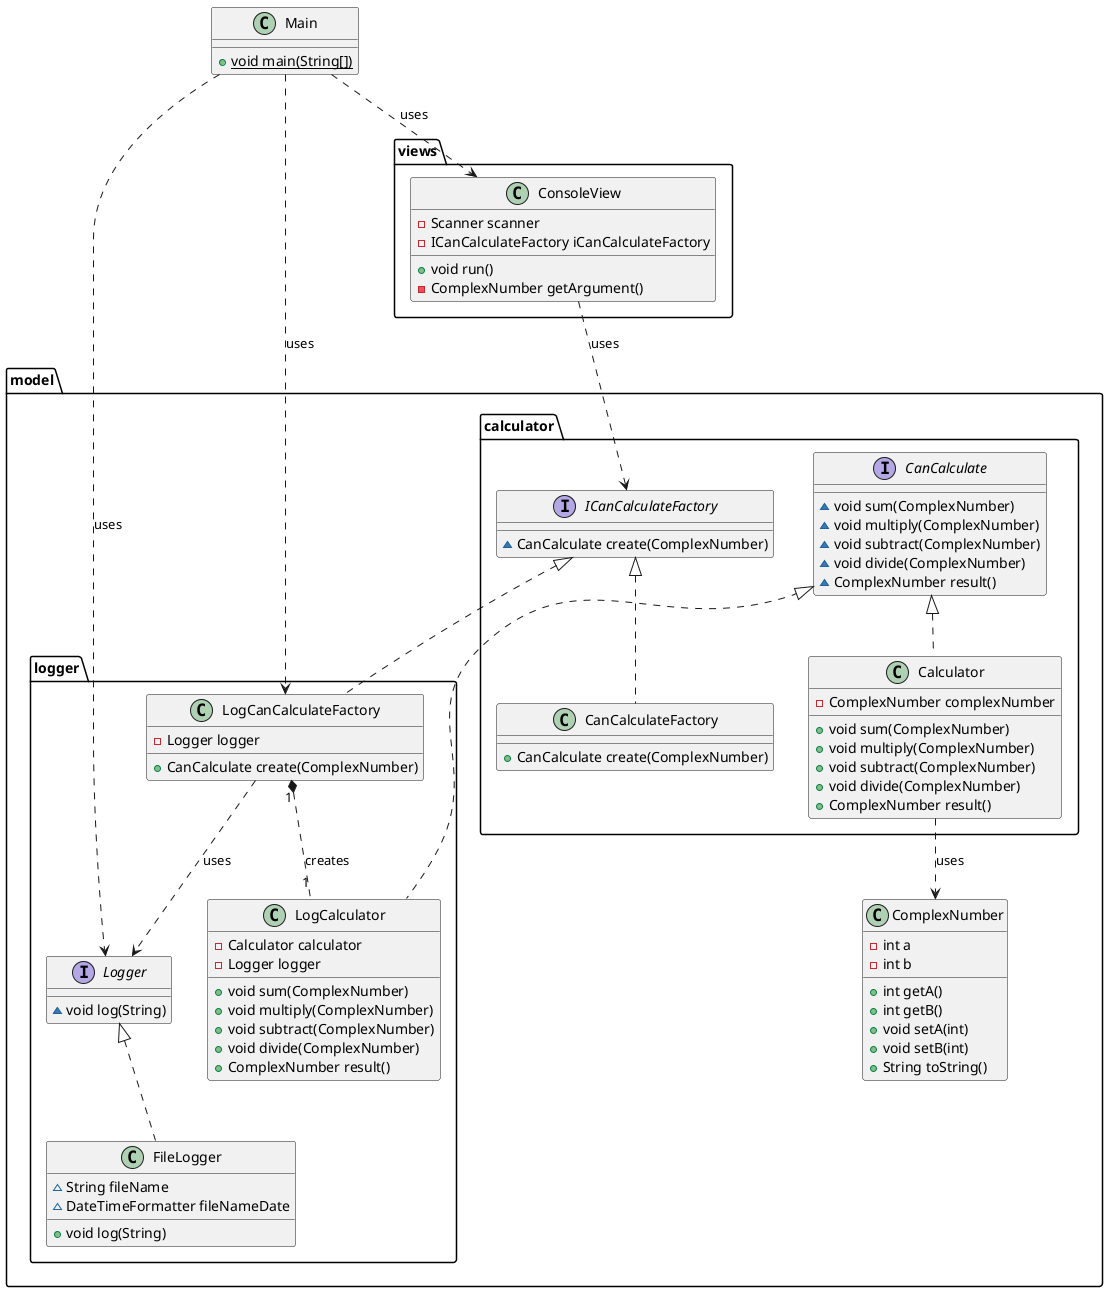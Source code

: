 @startuml
interface model.calculator.ICanCalculateFactory {
~ CanCalculate create(ComplexNumber)
}
class model.ComplexNumber {
- int a
- int b
+ int getA()
+ int getB()
+ void setA(int)
+ void setB(int)
+ String toString()
}
class model.logger.FileLogger {
~ String fileName
~ DateTimeFormatter fileNameDate
+ void log(String)
}
interface model.logger.Logger {
~ void log(String)
}
class model.logger.LogCanCalculateFactory {
- Logger logger
+ CanCalculate create(ComplexNumber)
}
class model.calculator.CanCalculateFactory {
+ CanCalculate create(ComplexNumber)
}
class views.ConsoleView {
- Scanner scanner
- ICanCalculateFactory iCanCalculateFactory
+ void run()
- ComplexNumber getArgument()
}
interface model.calculator.CanCalculate {
~ void sum(ComplexNumber)
~ void multiply(ComplexNumber)
~ void subtract(ComplexNumber)
~ void divide(ComplexNumber)
~ ComplexNumber result()
}
class model.logger.LogCalculator {
- Calculator calculator
- Logger logger
+ void sum(ComplexNumber)
+ void multiply(ComplexNumber)
+ void subtract(ComplexNumber)
+ void divide(ComplexNumber)
+ ComplexNumber result()
}
class Main {
+ {static} void main(String[])
}
class model.calculator.Calculator {
- ComplexNumber complexNumber
+ void sum(ComplexNumber)
+ void multiply(ComplexNumber)
+ void subtract(ComplexNumber)
+ void divide(ComplexNumber)
+ ComplexNumber result()
}


model.logger.Logger <|.. model.logger.FileLogger
model.calculator.ICanCalculateFactory <|.. model.logger.LogCanCalculateFactory
model.calculator.ICanCalculateFactory <|.. model.calculator.CanCalculateFactory
model.calculator.CanCalculate <|.. model.logger.LogCalculator
model.calculator.CanCalculate <|.. model.calculator.Calculator
Main ..> Logger : uses
Main ..> LogCanCalculateFactory : uses
Main ..> ConsoleView : uses
ConsoleView ..> ICanCalculateFactory : uses
Calculator ..> ComplexNumber : uses
LogCanCalculateFactory ..> Logger : uses
LogCanCalculateFactory "1" *.. "1" LogCalculator : creates
@enduml